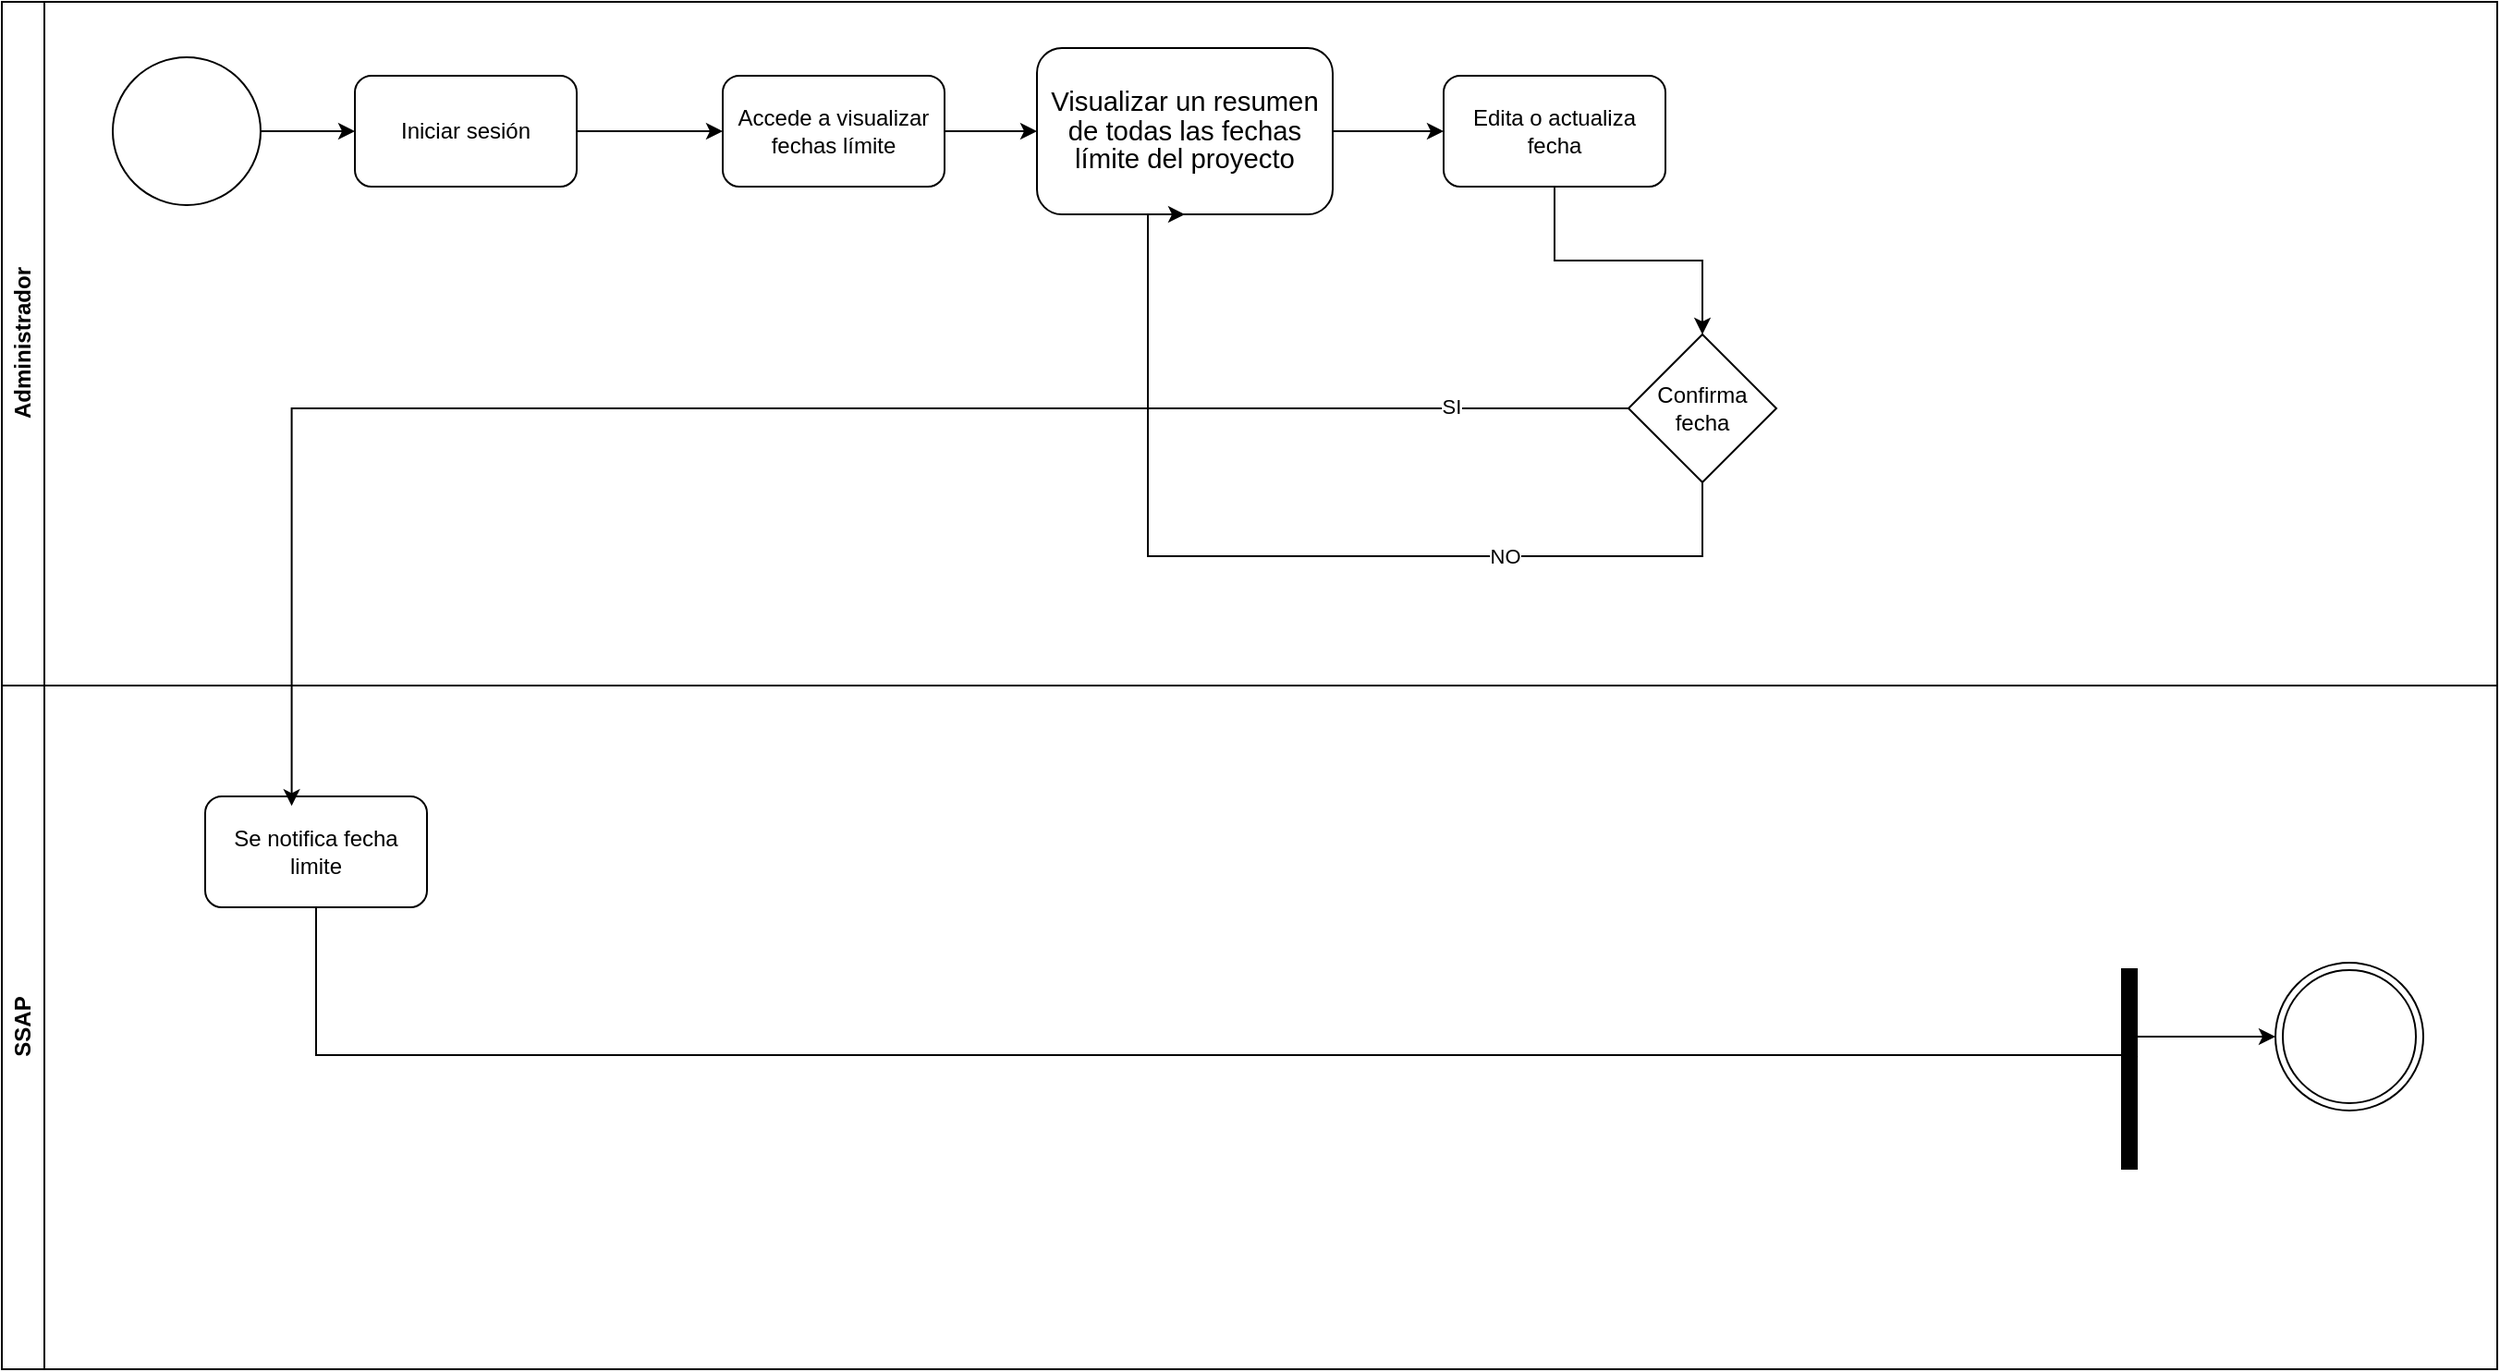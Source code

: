 <mxfile version="24.7.7" pages="2">
  <diagram id="BaNE8Jn_i_1GEyPRa6I8" name="DIAGRAMA DE ACTVIDADES">
    <mxGraphModel dx="1290" dy="522" grid="1" gridSize="10" guides="1" tooltips="1" connect="1" arrows="1" fold="1" page="1" pageScale="1" pageWidth="827" pageHeight="1169" math="0" shadow="0">
      <root>
        <mxCell id="0" />
        <mxCell id="1" parent="0" />
        <mxCell id="q4lmn5uCkXe9AXJb_KAT-1" value="Administrador" style="swimlane;horizontal=0;whiteSpace=wrap;html=1;" vertex="1" parent="1">
          <mxGeometry x="10" y="260" width="1350" height="370" as="geometry" />
        </mxCell>
        <mxCell id="q4lmn5uCkXe9AXJb_KAT-2" style="edgeStyle=orthogonalEdgeStyle;rounded=0;orthogonalLoop=1;jettySize=auto;html=1;" edge="1" parent="q4lmn5uCkXe9AXJb_KAT-1" source="q4lmn5uCkXe9AXJb_KAT-3" target="q4lmn5uCkXe9AXJb_KAT-5">
          <mxGeometry relative="1" as="geometry" />
        </mxCell>
        <mxCell id="q4lmn5uCkXe9AXJb_KAT-3" value="" style="ellipse;whiteSpace=wrap;html=1;aspect=fixed;" vertex="1" parent="q4lmn5uCkXe9AXJb_KAT-1">
          <mxGeometry x="60" y="30" width="80" height="80" as="geometry" />
        </mxCell>
        <mxCell id="q4lmn5uCkXe9AXJb_KAT-4" value="" style="edgeStyle=orthogonalEdgeStyle;rounded=0;orthogonalLoop=1;jettySize=auto;html=1;" edge="1" parent="q4lmn5uCkXe9AXJb_KAT-1" source="q4lmn5uCkXe9AXJb_KAT-5" target="q4lmn5uCkXe9AXJb_KAT-7">
          <mxGeometry relative="1" as="geometry" />
        </mxCell>
        <mxCell id="q4lmn5uCkXe9AXJb_KAT-5" value="Iniciar sesión" style="rounded=1;whiteSpace=wrap;html=1;" vertex="1" parent="q4lmn5uCkXe9AXJb_KAT-1">
          <mxGeometry x="191" y="40" width="120" height="60" as="geometry" />
        </mxCell>
        <mxCell id="q4lmn5uCkXe9AXJb_KAT-6" value="" style="edgeStyle=orthogonalEdgeStyle;rounded=0;orthogonalLoop=1;jettySize=auto;html=1;" edge="1" parent="q4lmn5uCkXe9AXJb_KAT-1" source="q4lmn5uCkXe9AXJb_KAT-7" target="q4lmn5uCkXe9AXJb_KAT-9">
          <mxGeometry relative="1" as="geometry" />
        </mxCell>
        <mxCell id="q4lmn5uCkXe9AXJb_KAT-7" value="Accede a visualizar fechas límite" style="rounded=1;whiteSpace=wrap;html=1;" vertex="1" parent="q4lmn5uCkXe9AXJb_KAT-1">
          <mxGeometry x="390" y="40" width="120" height="60" as="geometry" />
        </mxCell>
        <mxCell id="q4lmn5uCkXe9AXJb_KAT-8" value="" style="edgeStyle=orthogonalEdgeStyle;rounded=0;orthogonalLoop=1;jettySize=auto;html=1;" edge="1" parent="q4lmn5uCkXe9AXJb_KAT-1" source="q4lmn5uCkXe9AXJb_KAT-9" target="q4lmn5uCkXe9AXJb_KAT-11">
          <mxGeometry relative="1" as="geometry" />
        </mxCell>
        <mxCell id="q4lmn5uCkXe9AXJb_KAT-9" value="&lt;span style=&quot;font-size:11.0pt;line-height:107%;&lt;br/&gt;font-family:&amp;quot;Calibri&amp;quot;,sans-serif;mso-ascii-theme-font:minor-latin;mso-fareast-font-family:&lt;br/&gt;Calibri;mso-fareast-theme-font:minor-latin;mso-hansi-theme-font:minor-latin;&lt;br/&gt;mso-bidi-font-family:Arial;mso-bidi-theme-font:minor-bidi;mso-ansi-language:&lt;br/&gt;ES-GT;mso-fareast-language:EN-US;mso-bidi-language:AR-SA&quot;&gt;Visualizar un resumen&lt;br/&gt;de todas las fechas límite del proyecto&lt;/span&gt;" style="rounded=1;whiteSpace=wrap;html=1;" vertex="1" parent="q4lmn5uCkXe9AXJb_KAT-1">
          <mxGeometry x="560" y="25" width="160" height="90" as="geometry" />
        </mxCell>
        <mxCell id="q4lmn5uCkXe9AXJb_KAT-10" style="edgeStyle=orthogonalEdgeStyle;rounded=0;orthogonalLoop=1;jettySize=auto;html=1;entryX=0.5;entryY=0;entryDx=0;entryDy=0;" edge="1" parent="q4lmn5uCkXe9AXJb_KAT-1" source="q4lmn5uCkXe9AXJb_KAT-11" target="q4lmn5uCkXe9AXJb_KAT-14">
          <mxGeometry relative="1" as="geometry" />
        </mxCell>
        <mxCell id="q4lmn5uCkXe9AXJb_KAT-11" value="Edita o actualiza fecha" style="rounded=1;whiteSpace=wrap;html=1;" vertex="1" parent="q4lmn5uCkXe9AXJb_KAT-1">
          <mxGeometry x="780" y="40" width="120" height="60" as="geometry" />
        </mxCell>
        <mxCell id="q4lmn5uCkXe9AXJb_KAT-12" style="edgeStyle=orthogonalEdgeStyle;rounded=0;orthogonalLoop=1;jettySize=auto;html=1;entryX=0.5;entryY=1;entryDx=0;entryDy=0;" edge="1" parent="q4lmn5uCkXe9AXJb_KAT-1" source="q4lmn5uCkXe9AXJb_KAT-14" target="q4lmn5uCkXe9AXJb_KAT-9">
          <mxGeometry relative="1" as="geometry">
            <Array as="points">
              <mxPoint x="920" y="300" />
              <mxPoint x="620" y="300" />
            </Array>
          </mxGeometry>
        </mxCell>
        <mxCell id="q4lmn5uCkXe9AXJb_KAT-13" value="NO" style="edgeLabel;html=1;align=center;verticalAlign=middle;resizable=0;points=[];" vertex="1" connectable="0" parent="q4lmn5uCkXe9AXJb_KAT-12">
          <mxGeometry x="-0.464" relative="1" as="geometry">
            <mxPoint x="-1" as="offset" />
          </mxGeometry>
        </mxCell>
        <mxCell id="q4lmn5uCkXe9AXJb_KAT-14" value="Confirma fecha" style="rhombus;whiteSpace=wrap;html=1;" vertex="1" parent="q4lmn5uCkXe9AXJb_KAT-1">
          <mxGeometry x="880" y="180" width="80" height="80" as="geometry" />
        </mxCell>
        <mxCell id="q4lmn5uCkXe9AXJb_KAT-15" value="SSAP" style="swimlane;horizontal=0;whiteSpace=wrap;html=1;" vertex="1" parent="1">
          <mxGeometry x="10" y="630" width="1350" height="370" as="geometry" />
        </mxCell>
        <mxCell id="q4lmn5uCkXe9AXJb_KAT-16" style="edgeStyle=orthogonalEdgeStyle;rounded=0;orthogonalLoop=1;jettySize=auto;html=1;" edge="1" parent="q4lmn5uCkXe9AXJb_KAT-15" source="q4lmn5uCkXe9AXJb_KAT-17">
          <mxGeometry relative="1" as="geometry">
            <mxPoint x="1151.143" y="210" as="targetPoint" />
            <Array as="points">
              <mxPoint x="170" y="200" />
              <mxPoint x="1151" y="200" />
            </Array>
          </mxGeometry>
        </mxCell>
        <mxCell id="q4lmn5uCkXe9AXJb_KAT-17" value="Se notifica fecha limite" style="rounded=1;whiteSpace=wrap;html=1;" vertex="1" parent="q4lmn5uCkXe9AXJb_KAT-15">
          <mxGeometry x="110" y="60" width="120" height="60" as="geometry" />
        </mxCell>
        <mxCell id="q4lmn5uCkXe9AXJb_KAT-18" value="" style="ellipse;shape=doubleEllipse;whiteSpace=wrap;html=1;aspect=fixed;" vertex="1" parent="q4lmn5uCkXe9AXJb_KAT-15">
          <mxGeometry x="1230" y="150" width="80" height="80" as="geometry" />
        </mxCell>
        <mxCell id="q4lmn5uCkXe9AXJb_KAT-19" value="" style="endArrow=none;html=1;rounded=0;strokeWidth=9;" edge="1" parent="q4lmn5uCkXe9AXJb_KAT-15">
          <mxGeometry width="50" height="50" relative="1" as="geometry">
            <mxPoint x="1151" y="153" as="sourcePoint" />
            <mxPoint x="1151" y="262" as="targetPoint" />
          </mxGeometry>
        </mxCell>
        <mxCell id="q4lmn5uCkXe9AXJb_KAT-20" value="" style="endArrow=classic;html=1;rounded=0;entryX=0;entryY=0.5;entryDx=0;entryDy=0;" edge="1" parent="q4lmn5uCkXe9AXJb_KAT-15" target="q4lmn5uCkXe9AXJb_KAT-18">
          <mxGeometry width="50" height="50" relative="1" as="geometry">
            <mxPoint x="1151" y="190" as="sourcePoint" />
            <mxPoint x="1007" y="177" as="targetPoint" />
          </mxGeometry>
        </mxCell>
        <mxCell id="q4lmn5uCkXe9AXJb_KAT-21" style="edgeStyle=orthogonalEdgeStyle;rounded=0;orthogonalLoop=1;jettySize=auto;html=1;entryX=0.39;entryY=0.086;entryDx=0;entryDy=0;entryPerimeter=0;" edge="1" parent="1" source="q4lmn5uCkXe9AXJb_KAT-14" target="q4lmn5uCkXe9AXJb_KAT-17">
          <mxGeometry relative="1" as="geometry" />
        </mxCell>
        <mxCell id="q4lmn5uCkXe9AXJb_KAT-22" value="SI" style="edgeLabel;html=1;align=center;verticalAlign=middle;resizable=0;points=[];" vertex="1" connectable="0" parent="q4lmn5uCkXe9AXJb_KAT-21">
          <mxGeometry x="-0.795" y="-1" relative="1" as="geometry">
            <mxPoint as="offset" />
          </mxGeometry>
        </mxCell>
      </root>
    </mxGraphModel>
  </diagram>
  <diagram id="IJelwg4MZVEzKc59vy6_" name="DIAGRAMA DE SECUENCIA">
    <mxGraphModel dx="3407" dy="1044" grid="1" gridSize="10" guides="1" tooltips="1" connect="1" arrows="1" fold="1" page="1" pageScale="1" pageWidth="827" pageHeight="1169" math="0" shadow="0">
      <root>
        <mxCell id="0" />
        <mxCell id="1" parent="0" />
        <mxCell id="YcHjUz3D_HMzgcxYsKfW-1" value="&lt;div style=&quot;text-align: left;&quot;&gt;&lt;span style=&quot;font-size: 12px; background-color: rgb(251, 251, 251);&quot;&gt;cambia las fechas&lt;/span&gt;&lt;/div&gt;" style="html=1;verticalAlign=bottom;endArrow=block;curved=0;rounded=0;" edge="1" parent="1">
          <mxGeometry relative="1" as="geometry">
            <mxPoint x="-396" y="384.66" as="sourcePoint" />
            <mxPoint x="-216" y="385" as="targetPoint" />
          </mxGeometry>
        </mxCell>
        <mxCell id="YcHjUz3D_HMzgcxYsKfW-2" value="" style="endArrow=none;dashed=1;html=1;dashPattern=1 3;strokeWidth=2;rounded=0;" edge="1" parent="1">
          <mxGeometry width="50" height="50" relative="1" as="geometry">
            <mxPoint x="-597" y="1080" as="sourcePoint" />
            <mxPoint x="-596" y="330" as="targetPoint" />
          </mxGeometry>
        </mxCell>
        <mxCell id="YcHjUz3D_HMzgcxYsKfW-3" value="VISUALIZACION DE FECHAS" style="rounded=0;whiteSpace=wrap;html=1;" vertex="1" parent="1">
          <mxGeometry x="-466" y="270" width="120" height="60" as="geometry" />
        </mxCell>
        <mxCell id="YcHjUz3D_HMzgcxYsKfW-4" value="" style="endArrow=none;dashed=1;html=1;dashPattern=1 3;strokeWidth=2;rounded=0;entryX=0.5;entryY=1;entryDx=0;entryDy=0;" edge="1" parent="1" source="YcHjUz3D_HMzgcxYsKfW-12" target="YcHjUz3D_HMzgcxYsKfW-3">
          <mxGeometry width="50" height="50" relative="1" as="geometry">
            <mxPoint x="-406" y="1100" as="sourcePoint" />
            <mxPoint x="-405" y="350" as="targetPoint" />
          </mxGeometry>
        </mxCell>
        <mxCell id="YcHjUz3D_HMzgcxYsKfW-5" value="GESTION DE FECHAS" style="rounded=0;whiteSpace=wrap;html=1;" vertex="1" parent="1">
          <mxGeometry x="-266" y="270" width="120" height="60" as="geometry" />
        </mxCell>
        <mxCell id="YcHjUz3D_HMzgcxYsKfW-6" value="" style="endArrow=none;dashed=1;html=1;dashPattern=1 3;strokeWidth=2;rounded=0;entryX=0.5;entryY=1;entryDx=0;entryDy=0;" edge="1" parent="1" source="YcHjUz3D_HMzgcxYsKfW-10" target="YcHjUz3D_HMzgcxYsKfW-5">
          <mxGeometry width="50" height="50" relative="1" as="geometry">
            <mxPoint x="-206.59" y="1110" as="sourcePoint" />
            <mxPoint x="-206.59" y="340" as="targetPoint" />
          </mxGeometry>
        </mxCell>
        <mxCell id="YcHjUz3D_HMzgcxYsKfW-7" value="Ingresa al modulo" style="text;html=1;align=center;verticalAlign=middle;whiteSpace=wrap;rounded=0;" vertex="1" parent="1">
          <mxGeometry x="-536" y="350" width="60" height="30" as="geometry" />
        </mxCell>
        <mxCell id="YcHjUz3D_HMzgcxYsKfW-8" value="" style="html=1;verticalAlign=bottom;endArrow=block;curved=0;rounded=0;" edge="1" parent="1" target="YcHjUz3D_HMzgcxYsKfW-12">
          <mxGeometry relative="1" as="geometry">
            <mxPoint x="-596" y="385" as="sourcePoint" />
            <mxPoint x="-406" y="385" as="targetPoint" />
          </mxGeometry>
        </mxCell>
        <mxCell id="YcHjUz3D_HMzgcxYsKfW-9" value="" style="endArrow=none;dashed=1;html=1;dashPattern=1 3;strokeWidth=2;rounded=0;entryX=0.5;entryY=1;entryDx=0;entryDy=0;" edge="1" parent="1" target="YcHjUz3D_HMzgcxYsKfW-10">
          <mxGeometry width="50" height="50" relative="1" as="geometry">
            <mxPoint x="-207" y="1095" as="sourcePoint" />
            <mxPoint x="-206" y="330" as="targetPoint" />
          </mxGeometry>
        </mxCell>
        <mxCell id="YcHjUz3D_HMzgcxYsKfW-10" value="" style="html=1;points=[[0,0,0,0,5],[0,1,0,0,-5],[1,0,0,0,5],[1,1,0,0,-5]];perimeter=orthogonalPerimeter;outlineConnect=0;targetShapes=umlLifeline;portConstraint=eastwest;newEdgeStyle={&quot;curved&quot;:0,&quot;rounded&quot;:0};" vertex="1" parent="1">
          <mxGeometry x="-211" y="350" width="10" height="135" as="geometry" />
        </mxCell>
        <mxCell id="YcHjUz3D_HMzgcxYsKfW-11" value="" style="endArrow=none;dashed=1;html=1;dashPattern=1 3;strokeWidth=2;rounded=0;entryX=0.5;entryY=1;entryDx=0;entryDy=0;" edge="1" parent="1" target="YcHjUz3D_HMzgcxYsKfW-12">
          <mxGeometry width="50" height="50" relative="1" as="geometry">
            <mxPoint x="-407" y="1097.0" as="sourcePoint" />
            <mxPoint x="-406" y="330" as="targetPoint" />
          </mxGeometry>
        </mxCell>
        <mxCell id="YcHjUz3D_HMzgcxYsKfW-12" value="" style="html=1;points=[[0,0,0,0,5],[0,1,0,0,-5],[1,0,0,0,5],[1,1,0,0,-5]];perimeter=orthogonalPerimeter;outlineConnect=0;targetShapes=umlLifeline;portConstraint=eastwest;newEdgeStyle={&quot;curved&quot;:0,&quot;rounded&quot;:0};" vertex="1" parent="1">
          <mxGeometry x="-411" y="353" width="10" height="80" as="geometry" />
        </mxCell>
        <mxCell id="YcHjUz3D_HMzgcxYsKfW-13" value="" style="endArrow=none;dashed=1;html=1;dashPattern=1 3;strokeWidth=2;rounded=0;" edge="1" parent="1">
          <mxGeometry width="50" height="50" relative="1" as="geometry">
            <mxPoint x="-751" y="1096.0" as="sourcePoint" />
            <mxPoint x="-750.62" y="340" as="targetPoint" />
          </mxGeometry>
        </mxCell>
        <mxCell id="YcHjUz3D_HMzgcxYsKfW-14" value="" style="endArrow=none;dashed=1;html=1;dashPattern=1 3;strokeWidth=2;rounded=0;fontSize=12;startSize=8;endSize=8;curved=1;entryX=0;entryY=0.785;entryDx=0;entryDy=0;entryPerimeter=0;startArrow=classic;startFill=1;" edge="1" parent="1">
          <mxGeometry width="50" height="50" relative="1" as="geometry">
            <mxPoint x="-756" y="456" as="sourcePoint" />
            <mxPoint x="-211" y="456" as="targetPoint" />
          </mxGeometry>
        </mxCell>
        <mxCell id="YcHjUz3D_HMzgcxYsKfW-15" value="Recibe cambio de fecha" style="edgeLabel;html=1;align=center;verticalAlign=middle;resizable=0;points=[];fontSize=12;" vertex="1" connectable="0" parent="YcHjUz3D_HMzgcxYsKfW-14">
          <mxGeometry x="0.051" y="4" relative="1" as="geometry">
            <mxPoint x="-1" as="offset" />
          </mxGeometry>
        </mxCell>
        <mxCell id="YcHjUz3D_HMzgcxYsKfW-16" value="PROYECT ADMIN" style="rounded=0;whiteSpace=wrap;html=1;" vertex="1" parent="1">
          <mxGeometry x="-651" y="270" width="120" height="60" as="geometry" />
        </mxCell>
        <mxCell id="YcHjUz3D_HMzgcxYsKfW-17" value="&lt;span style=&quot;text-wrap: nowrap;&quot;&gt;MIEBROS DEL EQUIPO&lt;/span&gt;" style="rounded=0;whiteSpace=wrap;html=1;" vertex="1" parent="1">
          <mxGeometry x="-827" y="270" width="137" height="60" as="geometry" />
        </mxCell>
      </root>
    </mxGraphModel>
  </diagram>
</mxfile>
